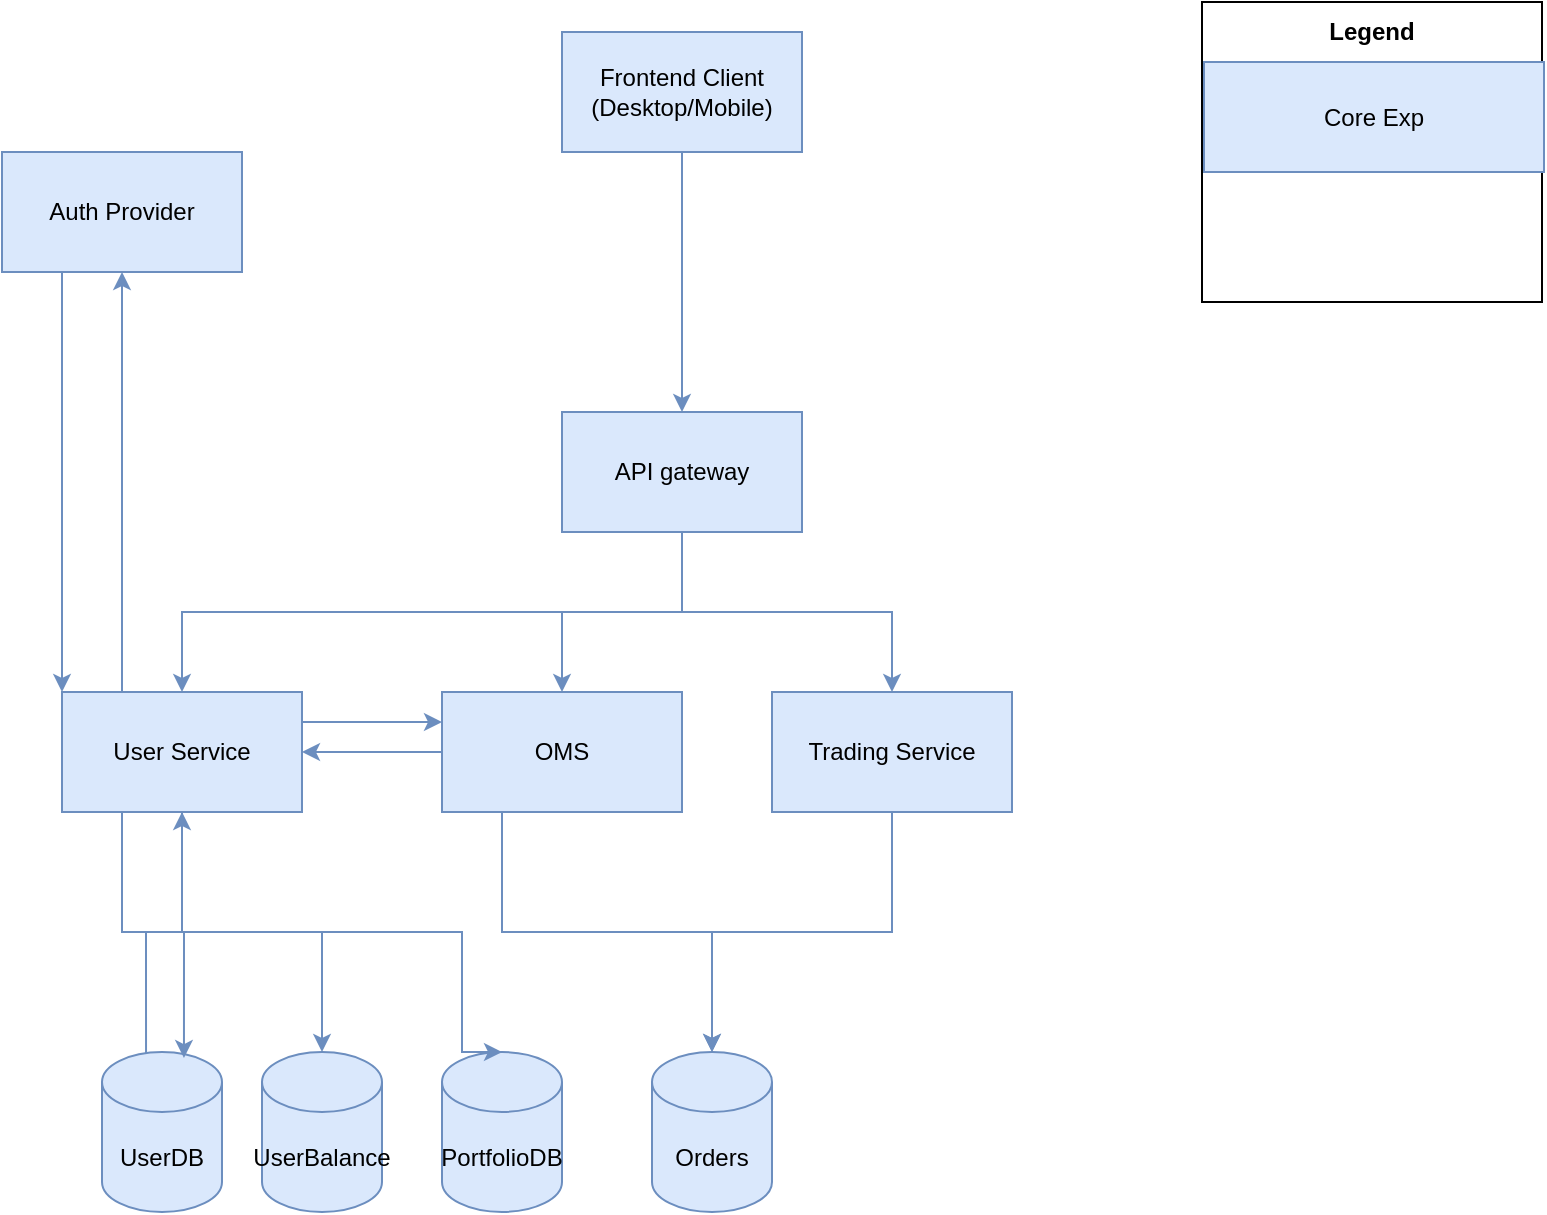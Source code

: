 <mxfile version="28.2.3">
  <diagram name="Page-1" id="5BFPlF3abbRsRiAyEwHJ">
    <mxGraphModel dx="1360" dy="795" grid="1" gridSize="10" guides="1" tooltips="1" connect="1" arrows="1" fold="1" page="1" pageScale="1" pageWidth="850" pageHeight="1100" math="0" shadow="0">
      <root>
        <mxCell id="0" />
        <mxCell id="1" parent="0" />
        <mxCell id="-v-2yCgQ3TXRhP1vFRQM-28" style="edgeStyle=orthogonalEdgeStyle;rounded=0;orthogonalLoop=1;jettySize=auto;html=1;exitX=0.5;exitY=1;exitDx=0;exitDy=0;entryX=0.5;entryY=0;entryDx=0;entryDy=0;fillColor=#dae8fc;strokeColor=#6c8ebf;" parent="1" source="-v-2yCgQ3TXRhP1vFRQM-29" target="-v-2yCgQ3TXRhP1vFRQM-33" edge="1">
          <mxGeometry relative="1" as="geometry">
            <mxPoint x="390" y="405" as="targetPoint" />
          </mxGeometry>
        </mxCell>
        <mxCell id="-v-2yCgQ3TXRhP1vFRQM-29" value="Frontend Client (Desktop/Mobile)" style="rounded=0;whiteSpace=wrap;html=1;fillColor=#dae8fc;strokeColor=#6c8ebf;" parent="1" vertex="1">
          <mxGeometry x="330" y="215" width="120" height="60" as="geometry" />
        </mxCell>
        <mxCell id="-v-2yCgQ3TXRhP1vFRQM-30" style="edgeStyle=orthogonalEdgeStyle;rounded=0;orthogonalLoop=1;jettySize=auto;html=1;exitX=0.5;exitY=1;exitDx=0;exitDy=0;entryX=0.5;entryY=0;entryDx=0;entryDy=0;fillColor=#dae8fc;strokeColor=#6c8ebf;" parent="1" source="-v-2yCgQ3TXRhP1vFRQM-33" target="-v-2yCgQ3TXRhP1vFRQM-36" edge="1">
          <mxGeometry relative="1" as="geometry" />
        </mxCell>
        <mxCell id="-v-2yCgQ3TXRhP1vFRQM-31" style="edgeStyle=orthogonalEdgeStyle;rounded=0;orthogonalLoop=1;jettySize=auto;html=1;exitX=0.5;exitY=1;exitDx=0;exitDy=0;entryX=0.5;entryY=0;entryDx=0;entryDy=0;fillColor=#dae8fc;strokeColor=#6c8ebf;" parent="1" source="-v-2yCgQ3TXRhP1vFRQM-33" target="-v-2yCgQ3TXRhP1vFRQM-44" edge="1">
          <mxGeometry relative="1" as="geometry" />
        </mxCell>
        <mxCell id="-v-2yCgQ3TXRhP1vFRQM-32" style="edgeStyle=orthogonalEdgeStyle;rounded=0;orthogonalLoop=1;jettySize=auto;html=1;exitX=0.5;exitY=1;exitDx=0;exitDy=0;entryX=0.5;entryY=0;entryDx=0;entryDy=0;fillColor=#dae8fc;strokeColor=#6c8ebf;" parent="1" source="-v-2yCgQ3TXRhP1vFRQM-33" target="-v-2yCgQ3TXRhP1vFRQM-42" edge="1">
          <mxGeometry relative="1" as="geometry" />
        </mxCell>
        <mxCell id="-v-2yCgQ3TXRhP1vFRQM-33" value="API gateway" style="rounded=0;whiteSpace=wrap;html=1;fillColor=#dae8fc;strokeColor=#6c8ebf;" parent="1" vertex="1">
          <mxGeometry x="330" y="405" width="120" height="60" as="geometry" />
        </mxCell>
        <mxCell id="-v-2yCgQ3TXRhP1vFRQM-34" style="edgeStyle=orthogonalEdgeStyle;rounded=0;orthogonalLoop=1;jettySize=auto;html=1;exitX=0.25;exitY=0;exitDx=0;exitDy=0;entryX=0.5;entryY=1;entryDx=0;entryDy=0;fillColor=#dae8fc;strokeColor=#6c8ebf;" parent="1" source="-v-2yCgQ3TXRhP1vFRQM-36" target="-v-2yCgQ3TXRhP1vFRQM-38" edge="1">
          <mxGeometry relative="1" as="geometry">
            <mxPoint x="110" y="355" as="targetPoint" />
          </mxGeometry>
        </mxCell>
        <mxCell id="-v-2yCgQ3TXRhP1vFRQM-35" style="edgeStyle=orthogonalEdgeStyle;rounded=0;orthogonalLoop=1;jettySize=auto;html=1;exitX=1;exitY=0.25;exitDx=0;exitDy=0;entryX=0;entryY=0.25;entryDx=0;entryDy=0;fillColor=#dae8fc;strokeColor=#6c8ebf;" parent="1" source="-v-2yCgQ3TXRhP1vFRQM-36" target="-v-2yCgQ3TXRhP1vFRQM-44" edge="1">
          <mxGeometry relative="1" as="geometry" />
        </mxCell>
        <mxCell id="-v-2yCgQ3TXRhP1vFRQM-36" value="User Service" style="rounded=0;whiteSpace=wrap;html=1;fillColor=#dae8fc;strokeColor=#6c8ebf;" parent="1" vertex="1">
          <mxGeometry x="80" y="545" width="120" height="60" as="geometry" />
        </mxCell>
        <mxCell id="-v-2yCgQ3TXRhP1vFRQM-37" style="edgeStyle=orthogonalEdgeStyle;rounded=0;orthogonalLoop=1;jettySize=auto;html=1;exitX=0.25;exitY=1;exitDx=0;exitDy=0;entryX=0;entryY=0;entryDx=0;entryDy=0;fillColor=#dae8fc;strokeColor=#6c8ebf;" parent="1" source="-v-2yCgQ3TXRhP1vFRQM-38" target="-v-2yCgQ3TXRhP1vFRQM-36" edge="1">
          <mxGeometry relative="1" as="geometry">
            <mxPoint x="80" y="535" as="targetPoint" />
          </mxGeometry>
        </mxCell>
        <mxCell id="-v-2yCgQ3TXRhP1vFRQM-38" value="Auth Provider" style="rounded=0;whiteSpace=wrap;html=1;fillColor=#dae8fc;strokeColor=#6c8ebf;" parent="1" vertex="1">
          <mxGeometry x="50" y="275" width="120" height="60" as="geometry" />
        </mxCell>
        <mxCell id="-v-2yCgQ3TXRhP1vFRQM-39" style="edgeStyle=orthogonalEdgeStyle;rounded=0;orthogonalLoop=1;jettySize=auto;html=1;entryX=0.5;entryY=1;entryDx=0;entryDy=0;exitX=0.367;exitY=0.025;exitDx=0;exitDy=0;exitPerimeter=0;fillColor=#dae8fc;strokeColor=#6c8ebf;" parent="1" source="-v-2yCgQ3TXRhP1vFRQM-40" target="-v-2yCgQ3TXRhP1vFRQM-36" edge="1">
          <mxGeometry relative="1" as="geometry">
            <mxPoint x="140" y="725" as="sourcePoint" />
          </mxGeometry>
        </mxCell>
        <mxCell id="-v-2yCgQ3TXRhP1vFRQM-40" value="UserDB" style="shape=cylinder3;whiteSpace=wrap;html=1;boundedLbl=1;backgroundOutline=1;size=15;fillColor=#dae8fc;strokeColor=#6c8ebf;" parent="1" vertex="1">
          <mxGeometry x="100" y="725" width="60" height="80" as="geometry" />
        </mxCell>
        <mxCell id="-v-2yCgQ3TXRhP1vFRQM-41" style="edgeStyle=orthogonalEdgeStyle;rounded=0;orthogonalLoop=1;jettySize=auto;html=1;exitX=0.25;exitY=1;exitDx=0;exitDy=0;entryX=0.683;entryY=0.038;entryDx=0;entryDy=0;entryPerimeter=0;fillColor=#dae8fc;strokeColor=#6c8ebf;" parent="1" source="-v-2yCgQ3TXRhP1vFRQM-36" target="-v-2yCgQ3TXRhP1vFRQM-40" edge="1">
          <mxGeometry relative="1" as="geometry">
            <mxPoint x="210" y="695" as="targetPoint" />
          </mxGeometry>
        </mxCell>
        <mxCell id="-v-2yCgQ3TXRhP1vFRQM-42" value="Trading Service" style="rounded=0;whiteSpace=wrap;html=1;fillColor=#dae8fc;strokeColor=#6c8ebf;" parent="1" vertex="1">
          <mxGeometry x="435" y="545" width="120" height="60" as="geometry" />
        </mxCell>
        <mxCell id="-v-2yCgQ3TXRhP1vFRQM-43" style="edgeStyle=orthogonalEdgeStyle;rounded=0;orthogonalLoop=1;jettySize=auto;html=1;exitX=0;exitY=0.5;exitDx=0;exitDy=0;entryX=1;entryY=0.5;entryDx=0;entryDy=0;fillColor=#dae8fc;strokeColor=#6c8ebf;" parent="1" source="-v-2yCgQ3TXRhP1vFRQM-44" target="-v-2yCgQ3TXRhP1vFRQM-36" edge="1">
          <mxGeometry relative="1" as="geometry" />
        </mxCell>
        <mxCell id="-v-2yCgQ3TXRhP1vFRQM-44" value="OMS" style="rounded=0;whiteSpace=wrap;html=1;fillColor=#dae8fc;strokeColor=#6c8ebf;" parent="1" vertex="1">
          <mxGeometry x="270" y="545" width="120" height="60" as="geometry" />
        </mxCell>
        <mxCell id="-v-2yCgQ3TXRhP1vFRQM-45" value="Orders" style="shape=cylinder3;whiteSpace=wrap;html=1;boundedLbl=1;backgroundOutline=1;size=15;fillColor=#dae8fc;strokeColor=#6c8ebf;" parent="1" vertex="1">
          <mxGeometry x="375" y="725" width="60" height="80" as="geometry" />
        </mxCell>
        <mxCell id="-v-2yCgQ3TXRhP1vFRQM-46" style="edgeStyle=orthogonalEdgeStyle;rounded=0;orthogonalLoop=1;jettySize=auto;html=1;exitX=0.25;exitY=1;exitDx=0;exitDy=0;entryX=0.5;entryY=0;entryDx=0;entryDy=0;entryPerimeter=0;fillColor=#dae8fc;strokeColor=#6c8ebf;" parent="1" source="-v-2yCgQ3TXRhP1vFRQM-44" target="-v-2yCgQ3TXRhP1vFRQM-45" edge="1">
          <mxGeometry relative="1" as="geometry" />
        </mxCell>
        <mxCell id="-v-2yCgQ3TXRhP1vFRQM-47" style="edgeStyle=orthogonalEdgeStyle;rounded=0;orthogonalLoop=1;jettySize=auto;html=1;exitX=0.5;exitY=1;exitDx=0;exitDy=0;entryX=0.5;entryY=0;entryDx=0;entryDy=0;entryPerimeter=0;fillColor=#dae8fc;strokeColor=#6c8ebf;" parent="1" source="-v-2yCgQ3TXRhP1vFRQM-42" target="-v-2yCgQ3TXRhP1vFRQM-45" edge="1">
          <mxGeometry relative="1" as="geometry" />
        </mxCell>
        <mxCell id="-v-2yCgQ3TXRhP1vFRQM-48" value="" style="rounded=0;whiteSpace=wrap;html=1;" parent="1" vertex="1">
          <mxGeometry x="650" y="200" width="170" height="150" as="geometry" />
        </mxCell>
        <mxCell id="-v-2yCgQ3TXRhP1vFRQM-49" value="&lt;b&gt;Legend&lt;/b&gt;" style="text;html=1;align=center;verticalAlign=middle;whiteSpace=wrap;rounded=0;" parent="1" vertex="1">
          <mxGeometry x="705" y="200" width="60" height="30" as="geometry" />
        </mxCell>
        <mxCell id="-v-2yCgQ3TXRhP1vFRQM-50" value="Core Exp" style="rounded=0;whiteSpace=wrap;html=1;fillColor=#dae8fc;strokeColor=#6c8ebf;" parent="1" vertex="1">
          <mxGeometry x="651" y="230" width="170" height="55" as="geometry" />
        </mxCell>
        <mxCell id="-v-2yCgQ3TXRhP1vFRQM-51" value="PortfolioDB" style="shape=cylinder3;whiteSpace=wrap;html=1;boundedLbl=1;backgroundOutline=1;size=15;fillColor=#dae8fc;strokeColor=#6c8ebf;" parent="1" vertex="1">
          <mxGeometry x="270" y="725" width="60" height="80" as="geometry" />
        </mxCell>
        <mxCell id="-v-2yCgQ3TXRhP1vFRQM-52" value="UserBalance" style="shape=cylinder3;whiteSpace=wrap;html=1;boundedLbl=1;backgroundOutline=1;size=15;fillColor=#dae8fc;strokeColor=#6c8ebf;" parent="1" vertex="1">
          <mxGeometry x="180" y="725" width="60" height="80" as="geometry" />
        </mxCell>
        <mxCell id="-v-2yCgQ3TXRhP1vFRQM-53" style="edgeStyle=orthogonalEdgeStyle;rounded=0;orthogonalLoop=1;jettySize=auto;html=1;exitX=0.5;exitY=1;exitDx=0;exitDy=0;entryX=0.5;entryY=0;entryDx=0;entryDy=0;entryPerimeter=0;fillColor=#dae8fc;strokeColor=#6c8ebf;" parent="1" source="-v-2yCgQ3TXRhP1vFRQM-36" target="-v-2yCgQ3TXRhP1vFRQM-52" edge="1">
          <mxGeometry relative="1" as="geometry" />
        </mxCell>
        <mxCell id="-v-2yCgQ3TXRhP1vFRQM-54" style="edgeStyle=orthogonalEdgeStyle;rounded=0;orthogonalLoop=1;jettySize=auto;html=1;exitX=0.25;exitY=1;exitDx=0;exitDy=0;entryX=0.5;entryY=0;entryDx=0;entryDy=0;entryPerimeter=0;fillColor=#dae8fc;strokeColor=#6c8ebf;" parent="1" source="-v-2yCgQ3TXRhP1vFRQM-36" target="-v-2yCgQ3TXRhP1vFRQM-51" edge="1">
          <mxGeometry relative="1" as="geometry">
            <Array as="points">
              <mxPoint x="110" y="665" />
              <mxPoint x="280" y="665" />
              <mxPoint x="280" y="725" />
            </Array>
          </mxGeometry>
        </mxCell>
      </root>
    </mxGraphModel>
  </diagram>
</mxfile>
